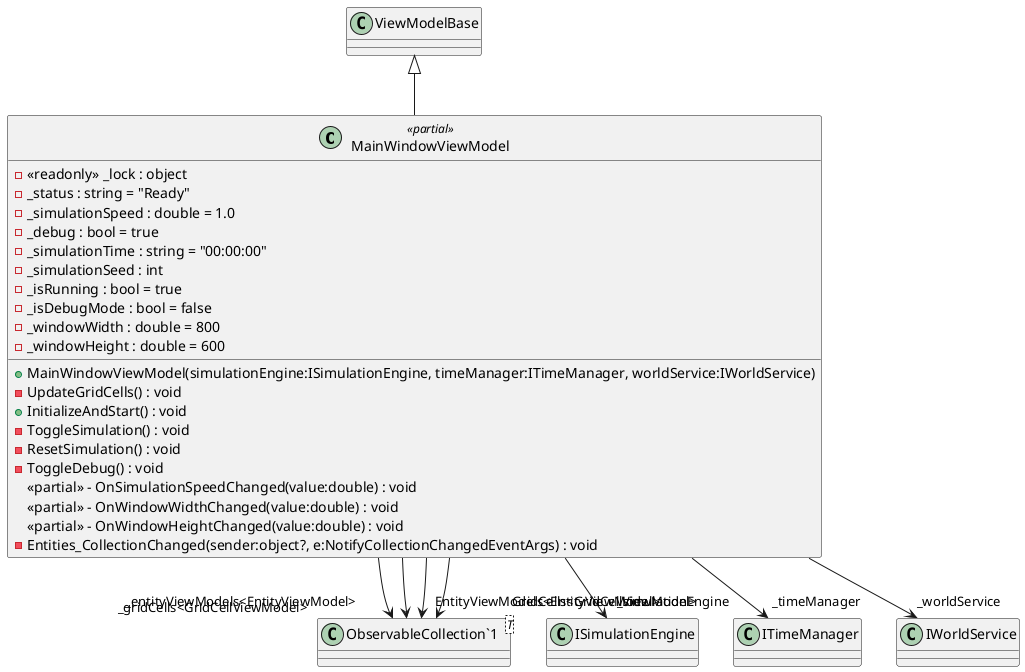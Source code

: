 @startuml
class MainWindowViewModel <<partial>> {
    - <<readonly>> _lock : object
    - _status : string = "Ready"
    - _simulationSpeed : double = 1.0
    - _debug : bool = true
    - _simulationTime : string = "00:00:00"
    - _simulationSeed : int
    + MainWindowViewModel(simulationEngine:ISimulationEngine, timeManager:ITimeManager, worldService:IWorldService)
    - UpdateGridCells() : void
    + InitializeAndStart() : void
    - _isRunning : bool = true
    - ToggleSimulation() : void
    - ResetSimulation() : void
    - _isDebugMode : bool = false
    - ToggleDebug() : void
    <<partial>> - OnSimulationSpeedChanged(value:double) : void
    - _windowWidth : double = 800
    - _windowHeight : double = 600
    <<partial>> - OnWindowWidthChanged(value:double) : void
    <<partial>> - OnWindowHeightChanged(value:double) : void
    - Entities_CollectionChanged(sender:object?, e:NotifyCollectionChangedEventArgs) : void
}
class "ObservableCollection`1"<T> {
}
ViewModelBase <|-- MainWindowViewModel
MainWindowViewModel --> "_simulationEngine" ISimulationEngine
MainWindowViewModel --> "_timeManager" ITimeManager
MainWindowViewModel --> "_worldService" IWorldService
MainWindowViewModel --> "_entityViewModels<EntityViewModel>" "ObservableCollection`1"
MainWindowViewModel --> "EntityViewModels<EntityViewModel>" "ObservableCollection`1"
MainWindowViewModel --> "_gridCells<GridCellViewModel>" "ObservableCollection`1"
MainWindowViewModel --> "GridCells<GridCellViewModel>" "ObservableCollection`1"
@enduml
